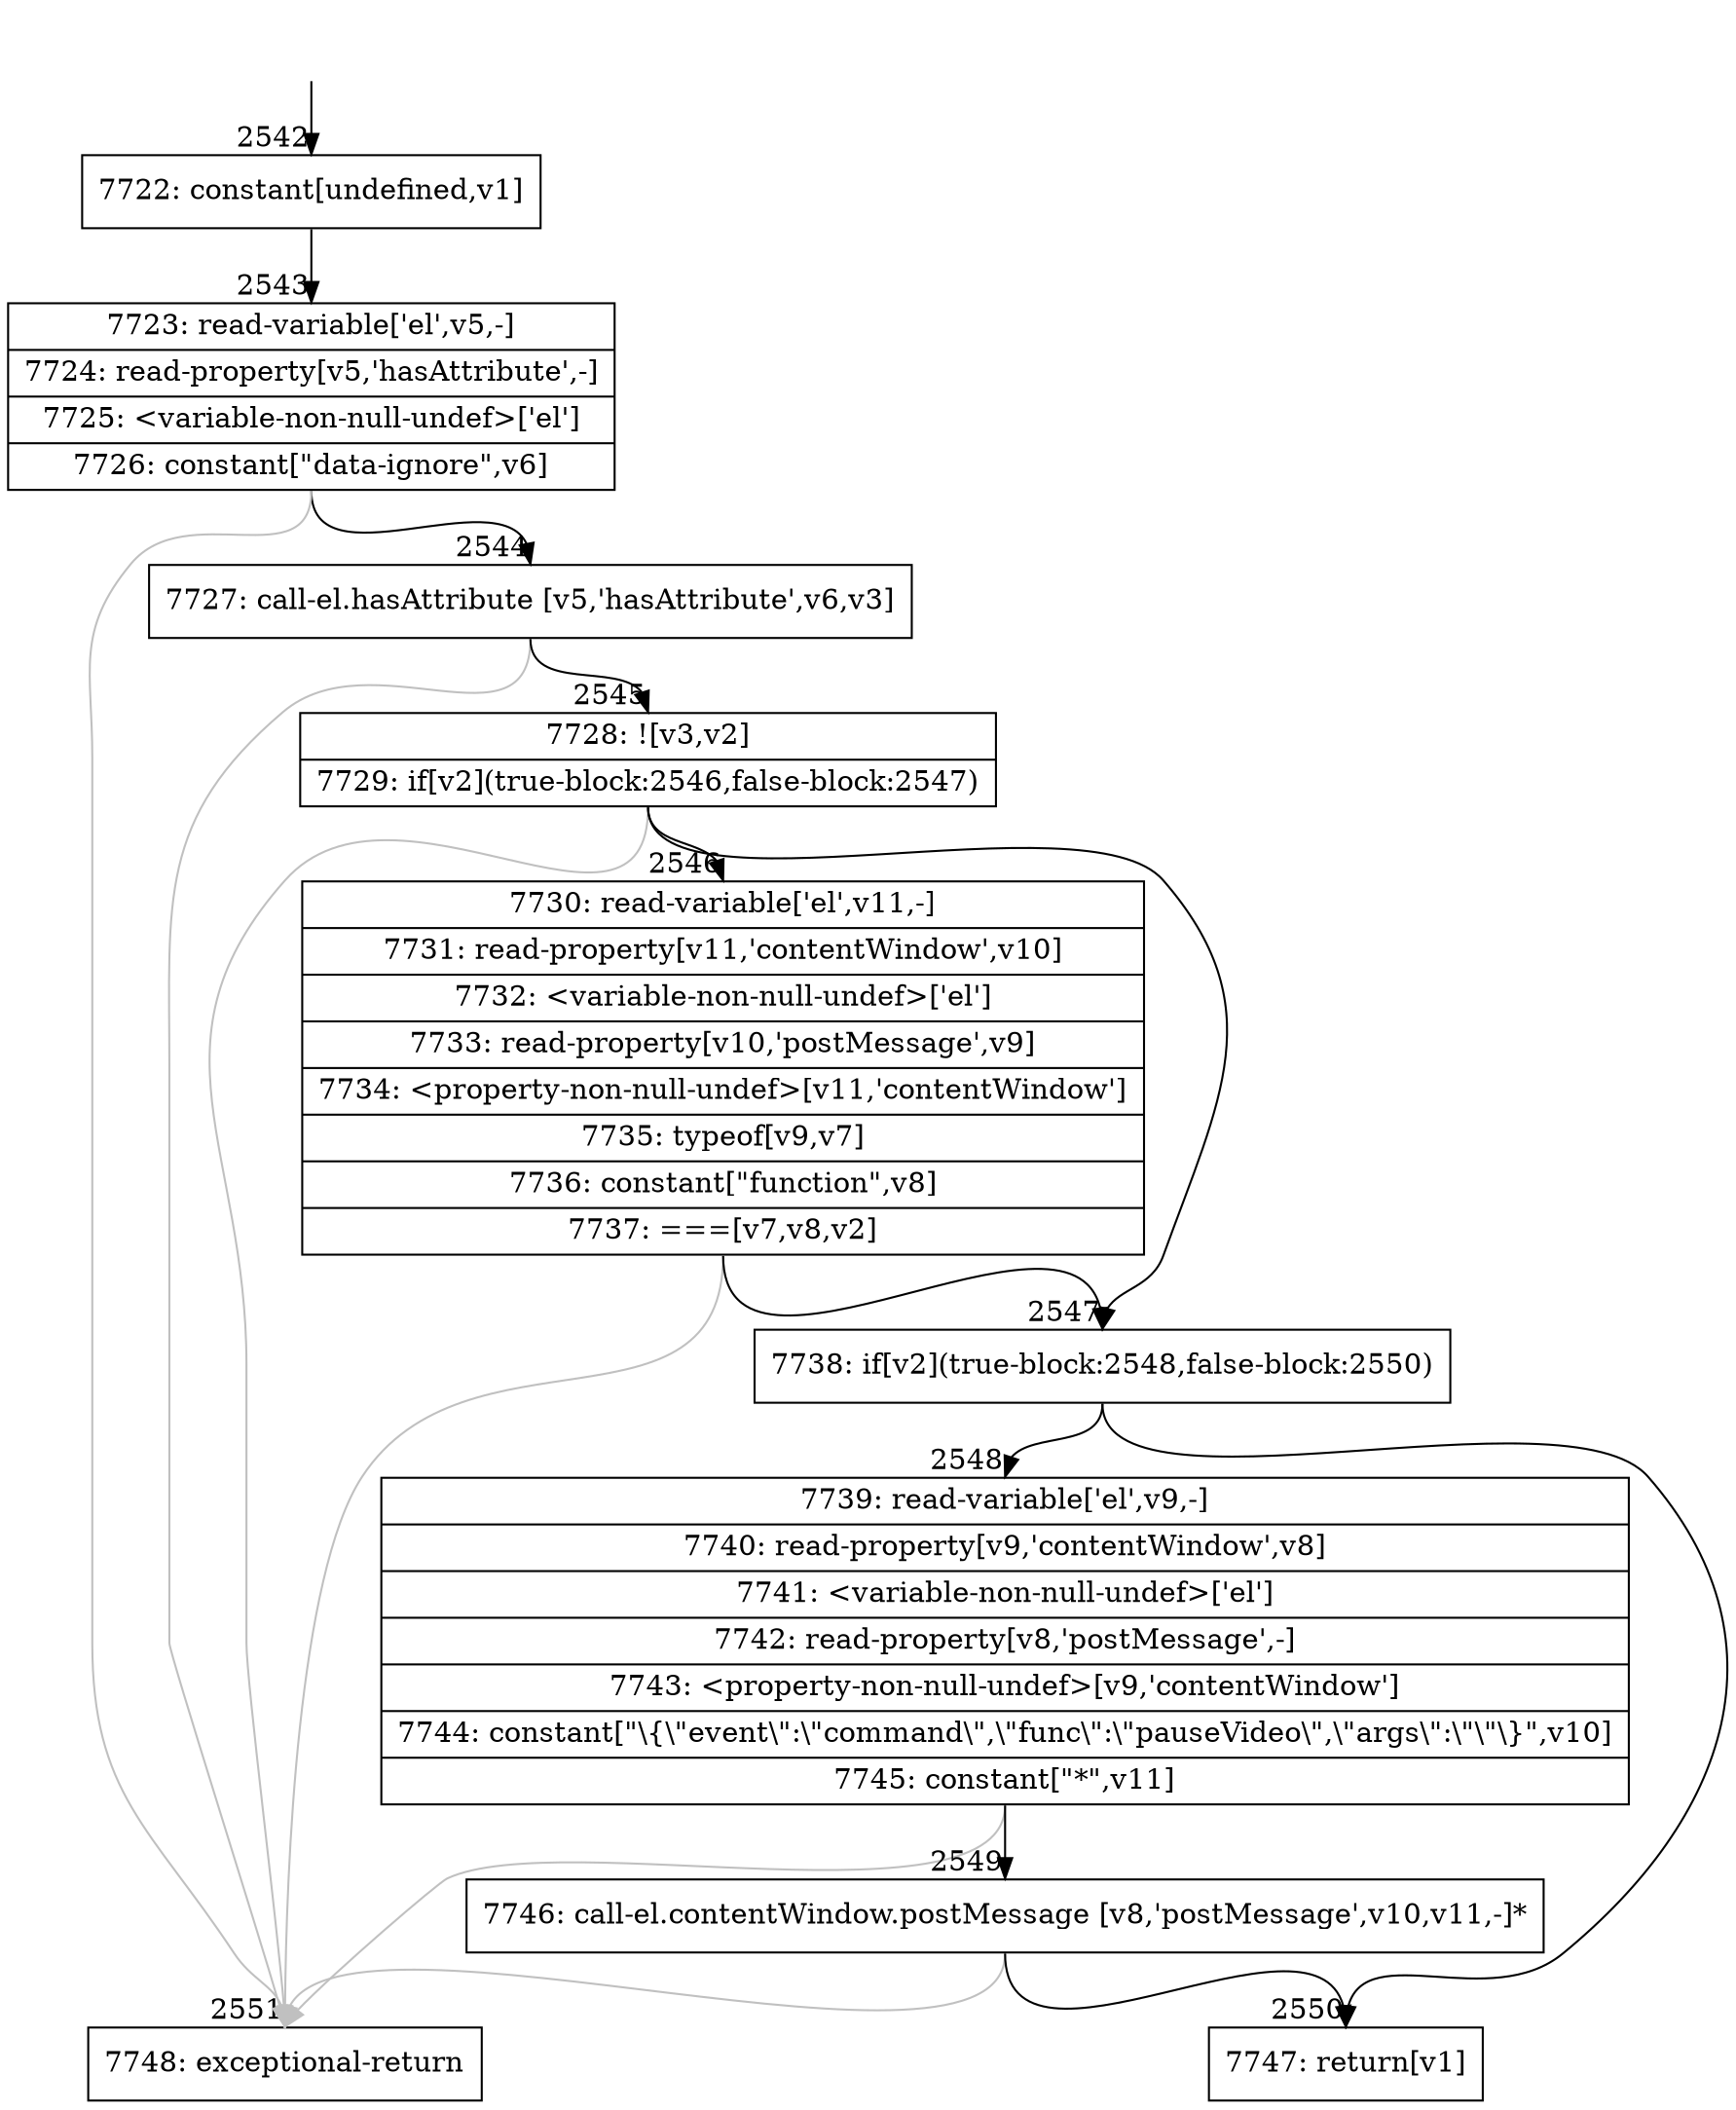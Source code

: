 digraph {
rankdir="TD"
BB_entry160[shape=none,label=""];
BB_entry160 -> BB2542 [tailport=s, headport=n, headlabel="    2542"]
BB2542 [shape=record label="{7722: constant[undefined,v1]}" ] 
BB2542 -> BB2543 [tailport=s, headport=n, headlabel="      2543"]
BB2543 [shape=record label="{7723: read-variable['el',v5,-]|7724: read-property[v5,'hasAttribute',-]|7725: \<variable-non-null-undef\>['el']|7726: constant[\"data-ignore\",v6]}" ] 
BB2543 -> BB2544 [tailport=s, headport=n, headlabel="      2544"]
BB2543 -> BB2551 [tailport=s, headport=n, color=gray, headlabel="      2551"]
BB2544 [shape=record label="{7727: call-el.hasAttribute [v5,'hasAttribute',v6,v3]}" ] 
BB2544 -> BB2545 [tailport=s, headport=n, headlabel="      2545"]
BB2544 -> BB2551 [tailport=s, headport=n, color=gray]
BB2545 [shape=record label="{7728: ![v3,v2]|7729: if[v2](true-block:2546,false-block:2547)}" ] 
BB2545 -> BB2547 [tailport=s, headport=n, headlabel="      2547"]
BB2545 -> BB2546 [tailport=s, headport=n, headlabel="      2546"]
BB2545 -> BB2551 [tailport=s, headport=n, color=gray]
BB2546 [shape=record label="{7730: read-variable['el',v11,-]|7731: read-property[v11,'contentWindow',v10]|7732: \<variable-non-null-undef\>['el']|7733: read-property[v10,'postMessage',v9]|7734: \<property-non-null-undef\>[v11,'contentWindow']|7735: typeof[v9,v7]|7736: constant[\"function\",v8]|7737: ===[v7,v8,v2]}" ] 
BB2546 -> BB2547 [tailport=s, headport=n]
BB2546 -> BB2551 [tailport=s, headport=n, color=gray]
BB2547 [shape=record label="{7738: if[v2](true-block:2548,false-block:2550)}" ] 
BB2547 -> BB2548 [tailport=s, headport=n, headlabel="      2548"]
BB2547 -> BB2550 [tailport=s, headport=n, headlabel="      2550"]
BB2548 [shape=record label="{7739: read-variable['el',v9,-]|7740: read-property[v9,'contentWindow',v8]|7741: \<variable-non-null-undef\>['el']|7742: read-property[v8,'postMessage',-]|7743: \<property-non-null-undef\>[v9,'contentWindow']|7744: constant[\"\\\{\\\"event\\\":\\\"command\\\",\\\"func\\\":\\\"pauseVideo\\\",\\\"args\\\":\\\"\\\"\\\}\",v10]|7745: constant[\"*\",v11]}" ] 
BB2548 -> BB2549 [tailport=s, headport=n, headlabel="      2549"]
BB2548 -> BB2551 [tailport=s, headport=n, color=gray]
BB2549 [shape=record label="{7746: call-el.contentWindow.postMessage [v8,'postMessage',v10,v11,-]*}" ] 
BB2549 -> BB2550 [tailport=s, headport=n]
BB2549 -> BB2551 [tailport=s, headport=n, color=gray]
BB2550 [shape=record label="{7747: return[v1]}" ] 
BB2551 [shape=record label="{7748: exceptional-return}" ] 
//#$~ 2977
}
